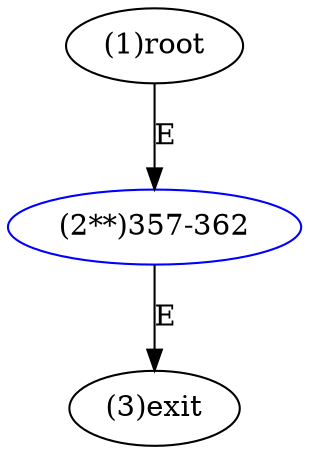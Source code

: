 digraph "" { 
1[ label="(1)root"];
2[ label="(2**)357-362",color=blue];
3[ label="(3)exit"];
1->2[ label="E"];
2->3[ label="E"];
}
